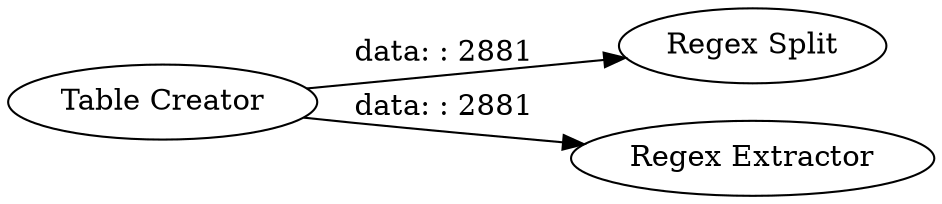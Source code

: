 digraph {
	"4989379255047078002_2" [label="Regex Split"]
	"4989379255047078002_1" [label="Table Creator"]
	"4989379255047078002_3" [label="Regex Extractor"]
	"4989379255047078002_1" -> "4989379255047078002_3" [label="data: : 2881"]
	"4989379255047078002_1" -> "4989379255047078002_2" [label="data: : 2881"]
	rankdir=LR
}
